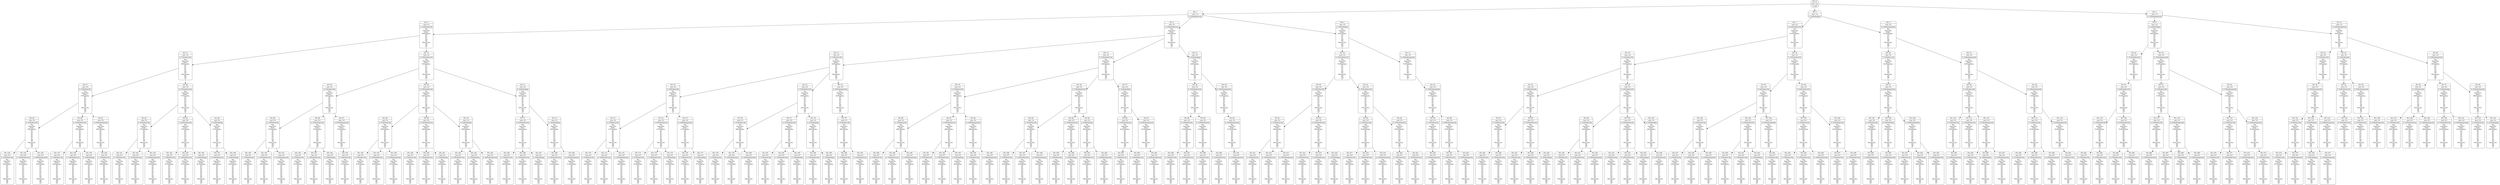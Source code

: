 digraph g {
node [shape = Mrecord];
nodo0[label="{EO: 0|cost: 0.0|A: null}"]
nodo1[label="{EO: 1|cost: 1.0|A: IrANododerecha
}"]
nodo4[label="{EO: 4|cost: 2.0|A: IrANodoarriba
|
Pos\nSmartToy:\nNodo:\nF9

Visitados:\n
D7\nD7\nE7\nE8\nE9\n
Obstaculos:\n
D6\nD8\nC7\n

}"]
nodo11[label="{EO: 11|cost: 3.0|A: IrANodoarriba
|
Pos\nSmartToy:\nNodo:\nF8

Visitados:\n
D7\nD7\nD7\nE7\nE8\nE9\n
Obstaculos:\n
D6\nD8\nC7\n

}"]
nodo27[label="{EO: 27|cost: 4.0|A: IrANodoarriba
|
Pos\nSmartToy:\nNodo:\nF7

Visitados:\n
D7\nD7\nD7\nD7\nE7\nE8\nE9\n
Obstaculos:\n
D6\nD8\nC7\n

}"]
nodo59[label="{EO: 59|cost: 5.0|A: IrANodoarriba
|
Pos\nSmartToy:\nNodo:\nF6

Visitados:\n
D7\nD7\nD7\nD7\nD7\nE7\nE8\nE9\n
Obstaculos:\n
D6\nD8\nC7\n

}"]
nodo134[label="{EO: 134|cost: 6.0|A: IrANodoarriba
|
Pos\nSmartToy:\nNodo:\nF5

Visitados:\n
D7\nD7\nD7\nD7\nD7\nD7\nE7\nE8\nE9\n
Obstaculos:\n
D6\nD8\nC7\n

}"]

nodo59 -> nodo134;
nodo135[label="{EO: 135|cost: 6.0|A: IrANododerecha
|
Pos\nSmartToy:\nNodo:\nF5

Visitados:\n
D7\nD7\nD7\nD7\nD7\nD7\nE7\nE8\nE9\n
Obstaculos:\n
D6\nD8\nC7\n

}"]

nodo59 -> nodo135;
nodo136[label="{EO: 136|cost: 6.0|A: IrANodoizquierda
|
Pos\nSmartToy:\nNodo:\nF5

Visitados:\n
D7\nD7\nD7\nD7\nD7\nD7\nE7\nE8\nE9\n
Obstaculos:\n
D6\nD8\nC7\n

}"]

nodo59 -> nodo136;

nodo27 -> nodo59;
nodo60[label="{EO: 60|cost: 5.0|A: IrANododerecha
|
Pos\nSmartToy:\nNodo:\nF6

Visitados:\n
D7\nD7\nD7\nD7\nD7\nE7\nE8\nE9\n
Obstaculos:\n
D6\nD8\nC7\n

}"]
nodo137[label="{EO: 137|cost: 6.0|A: IrANodoarriba
|
Pos\nSmartToy:\nNodo:\nG6

Visitados:\n
D7\nD7\nD7\nD7\nD7\nD7\nE7\nE8\nE9\n
Obstaculos:\n
D6\nD8\nC7\n

}"]

nodo60 -> nodo137;
nodo138[label="{EO: 138|cost: 6.0|A: IrANododerecha
|
Pos\nSmartToy:\nNodo:\nG6

Visitados:\n
D7\nD7\nD7\nD7\nD7\nD7\nE7\nE8\nE9\n
Obstaculos:\n
D6\nD8\nC7\n

}"]

nodo60 -> nodo138;
nodo139[label="{EO: 139|cost: 6.0|A: IrANodoabajo
|
Pos\nSmartToy:\nNodo:\nG6

Visitados:\n
D7\nD7\nD7\nD7\nD7\nD7\nE7\nE8\nE9\n
Obstaculos:\n
D6\nD8\nC7\n

}"]

nodo60 -> nodo139;

nodo27 -> nodo60;
nodo61[label="{EO: 61|cost: 5.0|A: IrANodoizquierda
|
Pos\nSmartToy:\nNodo:\nF6

Visitados:\n
D7\nD7\nD7\nD7\nD7\nE7\nE8\nE9\n
Obstaculos:\n
D6\nD8\nC7\n

}"]
nodo140[label="{EO: 140|cost: 6.0|A: IrANodoarriba
|
Pos\nSmartToy:\nNodo:\nE6

Visitados:\n
D7\nD7\nD7\nD7\nD7\nD7\nE7\nE8\nE9\n
Obstaculos:\n
D6\nD8\nC7\n

}"]

nodo61 -> nodo140;

nodo27 -> nodo61;

nodo11 -> nodo27;
nodo28[label="{EO: 28|cost: 4.0|A: IrANododerecha
|
Pos\nSmartToy:\nNodo:\nF7

Visitados:\n
D7\nD7\nD7\nD7\nE7\nE8\nE9\n
Obstaculos:\n
D6\nD8\nC7\n

}"]
nodo62[label="{EO: 62|cost: 5.0|A: IrANodoarriba
|
Pos\nSmartToy:\nNodo:\nG7

Visitados:\n
D7\nD7\nD7\nD7\nD7\nE7\nE8\nE9\n
Obstaculos:\n
D6\nD8\nC7\n

}"]
nodo141[label="{EO: 141|cost: 6.0|A: IrANodoarriba
|
Pos\nSmartToy:\nNodo:\nG6

Visitados:\n
D7\nD7\nD7\nD7\nD7\nD7\nE7\nE8\nE9\n
Obstaculos:\n
D6\nD8\nC7\n

}"]

nodo62 -> nodo141;
nodo142[label="{EO: 142|cost: 6.0|A: IrANododerecha
|
Pos\nSmartToy:\nNodo:\nG6

Visitados:\n
D7\nD7\nD7\nD7\nD7\nD7\nE7\nE8\nE9\n
Obstaculos:\n
D6\nD8\nC7\n

}"]

nodo62 -> nodo142;
nodo143[label="{EO: 143|cost: 6.0|A: IrANodoizquierda
|
Pos\nSmartToy:\nNodo:\nG6

Visitados:\n
D7\nD7\nD7\nD7\nD7\nD7\nE7\nE8\nE9\n
Obstaculos:\n
D6\nD8\nC7\n

}"]

nodo62 -> nodo143;

nodo28 -> nodo62;
nodo63[label="{EO: 63|cost: 5.0|A: IrANododerecha
|
Pos\nSmartToy:\nNodo:\nG7

Visitados:\n
D7\nD7\nD7\nD7\nD7\nE7\nE8\nE9\n
Obstaculos:\n
D6\nD8\nC7\n

}"]
nodo144[label="{EO: 144|cost: 6.0|A: IrANodoarriba
|
Pos\nSmartToy:\nNodo:\nH7

Visitados:\n
D7\nD7\nD7\nD7\nD7\nD7\nE7\nE8\nE9\n
Obstaculos:\n
D6\nD8\nC7\n

}"]

nodo63 -> nodo144;
nodo145[label="{EO: 145|cost: 6.0|A: IrANododerecha
|
Pos\nSmartToy:\nNodo:\nH7

Visitados:\n
D7\nD7\nD7\nD7\nD7\nD7\nE7\nE8\nE9\n
Obstaculos:\n
D6\nD8\nC7\n

}"]

nodo63 -> nodo145;
nodo146[label="{EO: 146|cost: 6.0|A: IrANodoabajo
|
Pos\nSmartToy:\nNodo:\nH7

Visitados:\n
D7\nD7\nD7\nD7\nD7\nD7\nE7\nE8\nE9\n
Obstaculos:\n
D6\nD8\nC7\n

}"]

nodo63 -> nodo146;

nodo28 -> nodo63;
nodo64[label="{EO: 64|cost: 5.0|A: IrANodoabajo
|
Pos\nSmartToy:\nNodo:\nG7

Visitados:\n
D7\nD7\nD7\nD7\nD7\nE7\nE8\nE9\n
Obstaculos:\n
D6\nD8\nC7\n

}"]
nodo147[label="{EO: 147|cost: 6.0|A: IrANododerecha
|
Pos\nSmartToy:\nNodo:\nG8

Visitados:\n
D7\nD7\nD7\nD7\nD7\nD7\nE7\nE8\nE9\n
Obstaculos:\n
D6\nD8\nC7\n

}"]

nodo64 -> nodo147;
nodo148[label="{EO: 148|cost: 6.0|A: IrANodoabajo
|
Pos\nSmartToy:\nNodo:\nG8

Visitados:\n
D7\nD7\nD7\nD7\nD7\nD7\nE7\nE8\nE9\n
Obstaculos:\n
D6\nD8\nC7\n

}"]

nodo64 -> nodo148;

nodo28 -> nodo64;

nodo11 -> nodo28;

nodo4 -> nodo11;
nodo12[label="{EO: 12|cost: 3.0|A: IrANododerecha
|
Pos\nSmartToy:\nNodo:\nF8

Visitados:\n
D7\nD7\nD7\nE7\nE8\nE9\n
Obstaculos:\n
D6\nD8\nC7\n

}"]
nodo29[label="{EO: 29|cost: 4.0|A: IrANodoarriba
|
Pos\nSmartToy:\nNodo:\nG8

Visitados:\n
D7\nD7\nD7\nD7\nE7\nE8\nE9\n
Obstaculos:\n
D6\nD8\nC7\n

}"]
nodo65[label="{EO: 65|cost: 5.0|A: IrANodoarriba
|
Pos\nSmartToy:\nNodo:\nG7

Visitados:\n
D7\nD7\nD7\nD7\nD7\nE7\nE8\nE9\n
Obstaculos:\n
D6\nD8\nC7\n

}"]
nodo149[label="{EO: 149|cost: 6.0|A: IrANodoarriba
|
Pos\nSmartToy:\nNodo:\nG6

Visitados:\n
D7\nD7\nD7\nD7\nD7\nD7\nE7\nE8\nE9\n
Obstaculos:\n
D6\nD8\nC7\n

}"]

nodo65 -> nodo149;
nodo150[label="{EO: 150|cost: 6.0|A: IrANododerecha
|
Pos\nSmartToy:\nNodo:\nG6

Visitados:\n
D7\nD7\nD7\nD7\nD7\nD7\nE7\nE8\nE9\n
Obstaculos:\n
D6\nD8\nC7\n

}"]

nodo65 -> nodo150;
nodo151[label="{EO: 151|cost: 6.0|A: IrANodoizquierda
|
Pos\nSmartToy:\nNodo:\nG6

Visitados:\n
D7\nD7\nD7\nD7\nD7\nD7\nE7\nE8\nE9\n
Obstaculos:\n
D6\nD8\nC7\n

}"]

nodo65 -> nodo151;

nodo29 -> nodo65;
nodo66[label="{EO: 66|cost: 5.0|A: IrANododerecha
|
Pos\nSmartToy:\nNodo:\nG7

Visitados:\n
D7\nD7\nD7\nD7\nD7\nE7\nE8\nE9\n
Obstaculos:\n
D6\nD8\nC7\n

}"]
nodo152[label="{EO: 152|cost: 6.0|A: IrANodoarriba
|
Pos\nSmartToy:\nNodo:\nH7

Visitados:\n
D7\nD7\nD7\nD7\nD7\nD7\nE7\nE8\nE9\n
Obstaculos:\n
D6\nD8\nC7\n

}"]

nodo66 -> nodo152;
nodo153[label="{EO: 153|cost: 6.0|A: IrANododerecha
|
Pos\nSmartToy:\nNodo:\nH7

Visitados:\n
D7\nD7\nD7\nD7\nD7\nD7\nE7\nE8\nE9\n
Obstaculos:\n
D6\nD8\nC7\n

}"]

nodo66 -> nodo153;
nodo154[label="{EO: 154|cost: 6.0|A: IrANodoabajo
|
Pos\nSmartToy:\nNodo:\nH7

Visitados:\n
D7\nD7\nD7\nD7\nD7\nD7\nE7\nE8\nE9\n
Obstaculos:\n
D6\nD8\nC7\n

}"]

nodo66 -> nodo154;

nodo29 -> nodo66;
nodo67[label="{EO: 67|cost: 5.0|A: IrANodoizquierda
|
Pos\nSmartToy:\nNodo:\nG7

Visitados:\n
D7\nD7\nD7\nD7\nD7\nE7\nE8\nE9\n
Obstaculos:\n
D6\nD8\nC7\n

}"]
nodo155[label="{EO: 155|cost: 6.0|A: IrANodoarriba
|
Pos\nSmartToy:\nNodo:\nF7

Visitados:\n
D7\nD7\nD7\nD7\nD7\nD7\nE7\nE8\nE9\n
Obstaculos:\n
D6\nD8\nC7\n

}"]

nodo67 -> nodo155;

nodo29 -> nodo67;

nodo12 -> nodo29;
nodo30[label="{EO: 30|cost: 4.0|A: IrANododerecha
|
Pos\nSmartToy:\nNodo:\nG8

Visitados:\n
D7\nD7\nD7\nD7\nE7\nE8\nE9\n
Obstaculos:\n
D6\nD8\nC7\n

}"]
nodo68[label="{EO: 68|cost: 5.0|A: IrANodoarriba
|
Pos\nSmartToy:\nNodo:\nH8

Visitados:\n
D7\nD7\nD7\nD7\nD7\nE7\nE8\nE9\n
Obstaculos:\n
D6\nD8\nC7\n

}"]
nodo156[label="{EO: 156|cost: 6.0|A: IrANodoarriba
|
Pos\nSmartToy:\nNodo:\nH7

Visitados:\n
D7\nD7\nD7\nD7\nD7\nD7\nE7\nE8\nE9\n
Obstaculos:\n
D6\nD8\nC7\n

}"]

nodo68 -> nodo156;
nodo157[label="{EO: 157|cost: 6.0|A: IrANododerecha
|
Pos\nSmartToy:\nNodo:\nH7

Visitados:\n
D7\nD7\nD7\nD7\nD7\nD7\nE7\nE8\nE9\n
Obstaculos:\n
D6\nD8\nC7\n

}"]

nodo68 -> nodo157;
nodo158[label="{EO: 158|cost: 6.0|A: IrANodoizquierda
|
Pos\nSmartToy:\nNodo:\nH7

Visitados:\n
D7\nD7\nD7\nD7\nD7\nD7\nE7\nE8\nE9\n
Obstaculos:\n
D6\nD8\nC7\n

}"]

nodo68 -> nodo158;

nodo30 -> nodo68;
nodo69[label="{EO: 69|cost: 5.0|A: IrANododerecha
|
Pos\nSmartToy:\nNodo:\nH8

Visitados:\n
D7\nD7\nD7\nD7\nD7\nE7\nE8\nE9\n
Obstaculos:\n
D6\nD8\nC7\n

}"]
nodo159[label="{EO: 159|cost: 6.0|A: IrANodoarriba
|
Pos\nSmartToy:\nNodo:\nI8

Visitados:\n
D7\nD7\nD7\nD7\nD7\nD7\nE7\nE8\nE9\n
Obstaculos:\n
D6\nD8\nC7\n

}"]

nodo69 -> nodo159;
nodo160[label="{EO: 160|cost: 6.0|A: IrANododerecha
|
Pos\nSmartToy:\nNodo:\nI8

Visitados:\n
D7\nD7\nD7\nD7\nD7\nD7\nE7\nE8\nE9\n
Obstaculos:\n
D6\nD8\nC7\n

}"]

nodo69 -> nodo160;
nodo161[label="{EO: 161|cost: 6.0|A: IrANodoabajo
|
Pos\nSmartToy:\nNodo:\nI8

Visitados:\n
D7\nD7\nD7\nD7\nD7\nD7\nE7\nE8\nE9\n
Obstaculos:\n
D6\nD8\nC7\n

}"]

nodo69 -> nodo161;

nodo30 -> nodo69;
nodo70[label="{EO: 70|cost: 5.0|A: IrANodoabajo
|
Pos\nSmartToy:\nNodo:\nH8

Visitados:\n
D7\nD7\nD7\nD7\nD7\nE7\nE8\nE9\n
Obstaculos:\n
D6\nD8\nC7\n

}"]
nodo162[label="{EO: 162|cost: 6.0|A: IrANododerecha
|
Pos\nSmartToy:\nNodo:\nH9

Visitados:\n
D7\nD7\nD7\nD7\nD7\nD7\nE7\nE8\nE9\n
Obstaculos:\n
D6\nD8\nC7\n

}"]

nodo70 -> nodo162;
nodo163[label="{EO: 163|cost: 6.0|A: IrANodoabajo
|
Pos\nSmartToy:\nNodo:\nH9

Visitados:\n
D7\nD7\nD7\nD7\nD7\nD7\nE7\nE8\nE9\n
Obstaculos:\n
D6\nD8\nC7\n

}"]

nodo70 -> nodo163;
nodo164[label="{EO: 164|cost: 6.0|A: IrANodoizquierda
|
Pos\nSmartToy:\nNodo:\nH9

Visitados:\n
D7\nD7\nD7\nD7\nD7\nD7\nE7\nE8\nE9\n
Obstaculos:\n
D6\nD8\nC7\n

}"]

nodo70 -> nodo164;

nodo30 -> nodo70;

nodo12 -> nodo30;
nodo31[label="{EO: 31|cost: 4.0|A: IrANodoabajo
|
Pos\nSmartToy:\nNodo:\nG8

Visitados:\n
D7\nD7\nD7\nD7\nE7\nE8\nE9\n
Obstaculos:\n
D6\nD8\nC7\n

}"]
nodo71[label="{EO: 71|cost: 5.0|A: IrANododerecha
|
Pos\nSmartToy:\nNodo:\nG9

Visitados:\n
D7\nD7\nD7\nD7\nD7\nE7\nE8\nE9\n
Obstaculos:\n
D6\nD8\nC7\n

}"]
nodo165[label="{EO: 165|cost: 6.0|A: IrANodoarriba
|
Pos\nSmartToy:\nNodo:\nH9

Visitados:\n
D7\nD7\nD7\nD7\nD7\nD7\nE7\nE8\nE9\n
Obstaculos:\n
D6\nD8\nC7\n

}"]

nodo71 -> nodo165;
nodo166[label="{EO: 166|cost: 6.0|A: IrANododerecha
|
Pos\nSmartToy:\nNodo:\nH9

Visitados:\n
D7\nD7\nD7\nD7\nD7\nD7\nE7\nE8\nE9\n
Obstaculos:\n
D6\nD8\nC7\n

}"]

nodo71 -> nodo166;
nodo167[label="{EO: 167|cost: 6.0|A: IrANodoabajo
|
Pos\nSmartToy:\nNodo:\nH9

Visitados:\n
D7\nD7\nD7\nD7\nD7\nD7\nE7\nE8\nE9\n
Obstaculos:\n
D6\nD8\nC7\n

}"]

nodo71 -> nodo167;

nodo31 -> nodo71;
nodo72[label="{EO: 72|cost: 5.0|A: IrANodoabajo
|
Pos\nSmartToy:\nNodo:\nG9

Visitados:\n
D7\nD7\nD7\nD7\nD7\nE7\nE8\nE9\n
Obstaculos:\n
D6\nD8\nC7\n

}"]
nodo168[label="{EO: 168|cost: 6.0|A: IrANododerecha
|
Pos\nSmartToy:\nNodo:\nG10

Visitados:\n
D7\nD7\nD7\nD7\nD7\nD7\nE7\nE8\nE9\n
Obstaculos:\n
D6\nD8\nC7\n

}"]

nodo72 -> nodo168;
nodo169[label="{EO: 169|cost: 6.0|A: IrANodoizquierda
|
Pos\nSmartToy:\nNodo:\nG10

Visitados:\n
D7\nD7\nD7\nD7\nD7\nD7\nE7\nE8\nE9\n
Obstaculos:\n
D6\nD8\nC7\n

}"]

nodo72 -> nodo169;

nodo31 -> nodo72;

nodo12 -> nodo31;

nodo4 -> nodo12;

nodo1 -> nodo4;
nodo5[label="{EO: 5|cost: 2.0|A: IrANododerecha
|
Pos\nSmartToy:\nNodo:\nF9

Visitados:\n
D7\nD7\nE7\nE8\nE9\n
Obstaculos:\n
D6\nD8\nC7\n

}"]
nodo13[label="{EO: 13|cost: 3.0|A: IrANodoarriba
|
Pos\nSmartToy:\nNodo:\nG9

Visitados:\n
D7\nD7\nD7\nE7\nE8\nE9\n
Obstaculos:\n
D6\nD8\nC7\n

}"]
nodo32[label="{EO: 32|cost: 4.0|A: IrANodoarriba
|
Pos\nSmartToy:\nNodo:\nG8

Visitados:\n
D7\nD7\nD7\nD7\nE7\nE8\nE9\n
Obstaculos:\n
D6\nD8\nC7\n

}"]
nodo73[label="{EO: 73|cost: 5.0|A: IrANodoarriba
|
Pos\nSmartToy:\nNodo:\nG7

Visitados:\n
D7\nD7\nD7\nD7\nD7\nE7\nE8\nE9\n
Obstaculos:\n
D6\nD8\nC7\n

}"]
nodo170[label="{EO: 170|cost: 6.0|A: IrANodoarriba
|
Pos\nSmartToy:\nNodo:\nG6

Visitados:\n
D7\nD7\nD7\nD7\nD7\nD7\nE7\nE8\nE9\n
Obstaculos:\n
D6\nD8\nC7\n

}"]

nodo73 -> nodo170;
nodo171[label="{EO: 171|cost: 6.0|A: IrANododerecha
|
Pos\nSmartToy:\nNodo:\nG6

Visitados:\n
D7\nD7\nD7\nD7\nD7\nD7\nE7\nE8\nE9\n
Obstaculos:\n
D6\nD8\nC7\n

}"]

nodo73 -> nodo171;
nodo172[label="{EO: 172|cost: 6.0|A: IrANodoizquierda
|
Pos\nSmartToy:\nNodo:\nG6

Visitados:\n
D7\nD7\nD7\nD7\nD7\nD7\nE7\nE8\nE9\n
Obstaculos:\n
D6\nD8\nC7\n

}"]

nodo73 -> nodo172;

nodo32 -> nodo73;
nodo74[label="{EO: 74|cost: 5.0|A: IrANododerecha
|
Pos\nSmartToy:\nNodo:\nG7

Visitados:\n
D7\nD7\nD7\nD7\nD7\nE7\nE8\nE9\n
Obstaculos:\n
D6\nD8\nC7\n

}"]
nodo173[label="{EO: 173|cost: 6.0|A: IrANodoarriba
|
Pos\nSmartToy:\nNodo:\nH7

Visitados:\n
D7\nD7\nD7\nD7\nD7\nD7\nE7\nE8\nE9\n
Obstaculos:\n
D6\nD8\nC7\n

}"]

nodo74 -> nodo173;
nodo174[label="{EO: 174|cost: 6.0|A: IrANododerecha
|
Pos\nSmartToy:\nNodo:\nH7

Visitados:\n
D7\nD7\nD7\nD7\nD7\nD7\nE7\nE8\nE9\n
Obstaculos:\n
D6\nD8\nC7\n

}"]

nodo74 -> nodo174;
nodo175[label="{EO: 175|cost: 6.0|A: IrANodoabajo
|
Pos\nSmartToy:\nNodo:\nH7

Visitados:\n
D7\nD7\nD7\nD7\nD7\nD7\nE7\nE8\nE9\n
Obstaculos:\n
D6\nD8\nC7\n

}"]

nodo74 -> nodo175;

nodo32 -> nodo74;
nodo75[label="{EO: 75|cost: 5.0|A: IrANodoizquierda
|
Pos\nSmartToy:\nNodo:\nG7

Visitados:\n
D7\nD7\nD7\nD7\nD7\nE7\nE8\nE9\n
Obstaculos:\n
D6\nD8\nC7\n

}"]
nodo176[label="{EO: 176|cost: 6.0|A: IrANodoarriba
|
Pos\nSmartToy:\nNodo:\nF7

Visitados:\n
D7\nD7\nD7\nD7\nD7\nD7\nE7\nE8\nE9\n
Obstaculos:\n
D6\nD8\nC7\n

}"]

nodo75 -> nodo176;
nodo177[label="{EO: 177|cost: 6.0|A: IrANodoabajo
|
Pos\nSmartToy:\nNodo:\nF7

Visitados:\n
D7\nD7\nD7\nD7\nD7\nD7\nE7\nE8\nE9\n
Obstaculos:\n
D6\nD8\nC7\n

}"]

nodo75 -> nodo177;

nodo32 -> nodo75;

nodo13 -> nodo32;
nodo33[label="{EO: 33|cost: 4.0|A: IrANododerecha
|
Pos\nSmartToy:\nNodo:\nG8

Visitados:\n
D7\nD7\nD7\nD7\nE7\nE8\nE9\n
Obstaculos:\n
D6\nD8\nC7\n

}"]
nodo76[label="{EO: 76|cost: 5.0|A: IrANodoarriba
|
Pos\nSmartToy:\nNodo:\nH8

Visitados:\n
D7\nD7\nD7\nD7\nD7\nE7\nE8\nE9\n
Obstaculos:\n
D6\nD8\nC7\n

}"]
nodo178[label="{EO: 178|cost: 6.0|A: IrANodoarriba
|
Pos\nSmartToy:\nNodo:\nH7

Visitados:\n
D7\nD7\nD7\nD7\nD7\nD7\nE7\nE8\nE9\n
Obstaculos:\n
D6\nD8\nC7\n

}"]

nodo76 -> nodo178;
nodo179[label="{EO: 179|cost: 6.0|A: IrANododerecha
|
Pos\nSmartToy:\nNodo:\nH7

Visitados:\n
D7\nD7\nD7\nD7\nD7\nD7\nE7\nE8\nE9\n
Obstaculos:\n
D6\nD8\nC7\n

}"]

nodo76 -> nodo179;
nodo180[label="{EO: 180|cost: 6.0|A: IrANodoizquierda
|
Pos\nSmartToy:\nNodo:\nH7

Visitados:\n
D7\nD7\nD7\nD7\nD7\nD7\nE7\nE8\nE9\n
Obstaculos:\n
D6\nD8\nC7\n

}"]

nodo76 -> nodo180;

nodo33 -> nodo76;
nodo77[label="{EO: 77|cost: 5.0|A: IrANododerecha
|
Pos\nSmartToy:\nNodo:\nH8

Visitados:\n
D7\nD7\nD7\nD7\nD7\nE7\nE8\nE9\n
Obstaculos:\n
D6\nD8\nC7\n

}"]
nodo181[label="{EO: 181|cost: 6.0|A: IrANodoarriba
|
Pos\nSmartToy:\nNodo:\nI8

Visitados:\n
D7\nD7\nD7\nD7\nD7\nD7\nE7\nE8\nE9\n
Obstaculos:\n
D6\nD8\nC7\n

}"]

nodo77 -> nodo181;
nodo182[label="{EO: 182|cost: 6.0|A: IrANododerecha
|
Pos\nSmartToy:\nNodo:\nI8

Visitados:\n
D7\nD7\nD7\nD7\nD7\nD7\nE7\nE8\nE9\n
Obstaculos:\n
D6\nD8\nC7\n

}"]

nodo77 -> nodo182;
nodo183[label="{EO: 183|cost: 6.0|A: IrANodoabajo
|
Pos\nSmartToy:\nNodo:\nI8

Visitados:\n
D7\nD7\nD7\nD7\nD7\nD7\nE7\nE8\nE9\n
Obstaculos:\n
D6\nD8\nC7\n

}"]

nodo77 -> nodo183;

nodo33 -> nodo77;
nodo78[label="{EO: 78|cost: 5.0|A: IrANodoabajo
|
Pos\nSmartToy:\nNodo:\nH8

Visitados:\n
D7\nD7\nD7\nD7\nD7\nE7\nE8\nE9\n
Obstaculos:\n
D6\nD8\nC7\n

}"]
nodo184[label="{EO: 184|cost: 6.0|A: IrANododerecha
|
Pos\nSmartToy:\nNodo:\nH9

Visitados:\n
D7\nD7\nD7\nD7\nD7\nD7\nE7\nE8\nE9\n
Obstaculos:\n
D6\nD8\nC7\n

}"]

nodo78 -> nodo184;
nodo185[label="{EO: 185|cost: 6.0|A: IrANodoabajo
|
Pos\nSmartToy:\nNodo:\nH9

Visitados:\n
D7\nD7\nD7\nD7\nD7\nD7\nE7\nE8\nE9\n
Obstaculos:\n
D6\nD8\nC7\n

}"]

nodo78 -> nodo185;

nodo33 -> nodo78;

nodo13 -> nodo33;
nodo34[label="{EO: 34|cost: 4.0|A: IrANodoizquierda
|
Pos\nSmartToy:\nNodo:\nG8

Visitados:\n
D7\nD7\nD7\nD7\nE7\nE8\nE9\n
Obstaculos:\n
D6\nD8\nC7\n

}"]
nodo79[label="{EO: 79|cost: 5.0|A: IrANodoarriba
|
Pos\nSmartToy:\nNodo:\nF8

Visitados:\n
D7\nD7\nD7\nD7\nD7\nE7\nE8\nE9\n
Obstaculos:\n
D6\nD8\nC7\n

}"]
nodo186[label="{EO: 186|cost: 6.0|A: IrANodoarriba
|
Pos\nSmartToy:\nNodo:\nF7

Visitados:\n
D7\nD7\nD7\nD7\nD7\nD7\nE7\nE8\nE9\n
Obstaculos:\n
D6\nD8\nC7\n

}"]

nodo79 -> nodo186;
nodo187[label="{EO: 187|cost: 6.0|A: IrANododerecha
|
Pos\nSmartToy:\nNodo:\nF7

Visitados:\n
D7\nD7\nD7\nD7\nD7\nD7\nE7\nE8\nE9\n
Obstaculos:\n
D6\nD8\nC7\n

}"]

nodo79 -> nodo187;

nodo34 -> nodo79;

nodo13 -> nodo34;

nodo5 -> nodo13;
nodo14[label="{EO: 14|cost: 3.0|A: IrANododerecha
|
Pos\nSmartToy:\nNodo:\nG9

Visitados:\n
D7\nD7\nD7\nE7\nE8\nE9\n
Obstaculos:\n
D6\nD8\nC7\n

}"]
nodo35[label="{EO: 35|cost: 4.0|A: IrANodoarriba
|
Pos\nSmartToy:\nNodo:\nH9

Visitados:\n
D7\nD7\nD7\nD7\nE7\nE8\nE9\n
Obstaculos:\n
D6\nD8\nC7\n

}"]
nodo80[label="{EO: 80|cost: 5.0|A: IrANodoarriba
|
Pos\nSmartToy:\nNodo:\nH8

Visitados:\n
D7\nD7\nD7\nD7\nD7\nE7\nE8\nE9\n
Obstaculos:\n
D6\nD8\nC7\n

}"]
nodo188[label="{EO: 188|cost: 6.0|A: IrANodoarriba
|
Pos\nSmartToy:\nNodo:\nH7

Visitados:\n
D7\nD7\nD7\nD7\nD7\nD7\nE7\nE8\nE9\n
Obstaculos:\n
D6\nD8\nC7\n

}"]

nodo80 -> nodo188;
nodo189[label="{EO: 189|cost: 6.0|A: IrANododerecha
|
Pos\nSmartToy:\nNodo:\nH7

Visitados:\n
D7\nD7\nD7\nD7\nD7\nD7\nE7\nE8\nE9\n
Obstaculos:\n
D6\nD8\nC7\n

}"]

nodo80 -> nodo189;
nodo190[label="{EO: 190|cost: 6.0|A: IrANodoizquierda
|
Pos\nSmartToy:\nNodo:\nH7

Visitados:\n
D7\nD7\nD7\nD7\nD7\nD7\nE7\nE8\nE9\n
Obstaculos:\n
D6\nD8\nC7\n

}"]

nodo80 -> nodo190;

nodo35 -> nodo80;
nodo81[label="{EO: 81|cost: 5.0|A: IrANododerecha
|
Pos\nSmartToy:\nNodo:\nH8

Visitados:\n
D7\nD7\nD7\nD7\nD7\nE7\nE8\nE9\n
Obstaculos:\n
D6\nD8\nC7\n

}"]
nodo191[label="{EO: 191|cost: 6.0|A: IrANodoarriba
|
Pos\nSmartToy:\nNodo:\nI8

Visitados:\n
D7\nD7\nD7\nD7\nD7\nD7\nE7\nE8\nE9\n
Obstaculos:\n
D6\nD8\nC7\n

}"]

nodo81 -> nodo191;
nodo192[label="{EO: 192|cost: 6.0|A: IrANododerecha
|
Pos\nSmartToy:\nNodo:\nI8

Visitados:\n
D7\nD7\nD7\nD7\nD7\nD7\nE7\nE8\nE9\n
Obstaculos:\n
D6\nD8\nC7\n

}"]

nodo81 -> nodo192;
nodo193[label="{EO: 193|cost: 6.0|A: IrANodoabajo
|
Pos\nSmartToy:\nNodo:\nI8

Visitados:\n
D7\nD7\nD7\nD7\nD7\nD7\nE7\nE8\nE9\n
Obstaculos:\n
D6\nD8\nC7\n

}"]

nodo81 -> nodo193;

nodo35 -> nodo81;
nodo82[label="{EO: 82|cost: 5.0|A: IrANodoizquierda
|
Pos\nSmartToy:\nNodo:\nH8

Visitados:\n
D7\nD7\nD7\nD7\nD7\nE7\nE8\nE9\n
Obstaculos:\n
D6\nD8\nC7\n

}"]
nodo194[label="{EO: 194|cost: 6.0|A: IrANodoarriba
|
Pos\nSmartToy:\nNodo:\nG8

Visitados:\n
D7\nD7\nD7\nD7\nD7\nD7\nE7\nE8\nE9\n
Obstaculos:\n
D6\nD8\nC7\n

}"]

nodo82 -> nodo194;
nodo195[label="{EO: 195|cost: 6.0|A: IrANodoizquierda
|
Pos\nSmartToy:\nNodo:\nG8

Visitados:\n
D7\nD7\nD7\nD7\nD7\nD7\nE7\nE8\nE9\n
Obstaculos:\n
D6\nD8\nC7\n

}"]

nodo82 -> nodo195;

nodo35 -> nodo82;

nodo14 -> nodo35;
nodo36[label="{EO: 36|cost: 4.0|A: IrANododerecha
|
Pos\nSmartToy:\nNodo:\nH9

Visitados:\n
D7\nD7\nD7\nD7\nE7\nE8\nE9\n
Obstaculos:\n
D6\nD8\nC7\n

}"]
nodo83[label="{EO: 83|cost: 5.0|A: IrANodoarriba
|
Pos\nSmartToy:\nNodo:\nI9

Visitados:\n
D7\nD7\nD7\nD7\nD7\nE7\nE8\nE9\n
Obstaculos:\n
D6\nD8\nC7\n

}"]
nodo196[label="{EO: 196|cost: 6.0|A: IrANodoarriba
|
Pos\nSmartToy:\nNodo:\nI8

Visitados:\n
D7\nD7\nD7\nD7\nD7\nD7\nE7\nE8\nE9\n
Obstaculos:\n
D6\nD8\nC7\n

}"]

nodo83 -> nodo196;
nodo197[label="{EO: 197|cost: 6.0|A: IrANododerecha
|
Pos\nSmartToy:\nNodo:\nI8

Visitados:\n
D7\nD7\nD7\nD7\nD7\nD7\nE7\nE8\nE9\n
Obstaculos:\n
D6\nD8\nC7\n

}"]

nodo83 -> nodo197;
nodo198[label="{EO: 198|cost: 6.0|A: IrANodoizquierda
|
Pos\nSmartToy:\nNodo:\nI8

Visitados:\n
D7\nD7\nD7\nD7\nD7\nD7\nE7\nE8\nE9\n
Obstaculos:\n
D6\nD8\nC7\n

}"]

nodo83 -> nodo198;

nodo36 -> nodo83;
nodo84[label="{EO: 84|cost: 5.0|A: IrANododerecha
|
Pos\nSmartToy:\nNodo:\nI9

Visitados:\n
D7\nD7\nD7\nD7\nD7\nE7\nE8\nE9\n
Obstaculos:\n
D6\nD8\nC7\n

}"]
nodo199[label="{EO: 199|cost: 6.0|A: IrANodoarriba
|
Pos\nSmartToy:\nNodo:\nJ9

Visitados:\n
D7\nD7\nD7\nD7\nD7\nD7\nE7\nE8\nE9\n
Obstaculos:\n
D6\nD8\nC7\n

}"]

nodo84 -> nodo199;
nodo200[label="{EO: 200|cost: 6.0|A: IrANodoabajo
|
Pos\nSmartToy:\nNodo:\nJ9

Visitados:\n
D7\nD7\nD7\nD7\nD7\nD7\nE7\nE8\nE9\n
Obstaculos:\n
D6\nD8\nC7\n

}"]

nodo84 -> nodo200;

nodo36 -> nodo84;
nodo85[label="{EO: 85|cost: 5.0|A: IrANodoabajo
|
Pos\nSmartToy:\nNodo:\nI9

Visitados:\n
D7\nD7\nD7\nD7\nD7\nE7\nE8\nE9\n
Obstaculos:\n
D6\nD8\nC7\n

}"]
nodo201[label="{EO: 201|cost: 6.0|A: IrANododerecha
|
Pos\nSmartToy:\nNodo:\nI10

Visitados:\n
D7\nD7\nD7\nD7\nD7\nD7\nE7\nE8\nE9\n
Obstaculos:\n
D6\nD8\nC7\n

}"]

nodo85 -> nodo201;
nodo202[label="{EO: 202|cost: 6.0|A: IrANodoizquierda
|
Pos\nSmartToy:\nNodo:\nI10

Visitados:\n
D7\nD7\nD7\nD7\nD7\nD7\nE7\nE8\nE9\n
Obstaculos:\n
D6\nD8\nC7\n

}"]

nodo85 -> nodo202;

nodo36 -> nodo85;

nodo14 -> nodo36;
nodo37[label="{EO: 37|cost: 4.0|A: IrANodoabajo
|
Pos\nSmartToy:\nNodo:\nH9

Visitados:\n
D7\nD7\nD7\nD7\nE7\nE8\nE9\n
Obstaculos:\n
D6\nD8\nC7\n

}"]
nodo86[label="{EO: 86|cost: 5.0|A: IrANododerecha
|
Pos\nSmartToy:\nNodo:\nH10

Visitados:\n
D7\nD7\nD7\nD7\nD7\nE7\nE8\nE9\n
Obstaculos:\n
D6\nD8\nC7\n

}"]
nodo203[label="{EO: 203|cost: 6.0|A: IrANodoarriba
|
Pos\nSmartToy:\nNodo:\nI10

Visitados:\n
D7\nD7\nD7\nD7\nD7\nD7\nE7\nE8\nE9\n
Obstaculos:\n
D6\nD8\nC7\n

}"]

nodo86 -> nodo203;
nodo204[label="{EO: 204|cost: 6.0|A: IrANododerecha
|
Pos\nSmartToy:\nNodo:\nI10

Visitados:\n
D7\nD7\nD7\nD7\nD7\nD7\nE7\nE8\nE9\n
Obstaculos:\n
D6\nD8\nC7\n

}"]

nodo86 -> nodo204;

nodo37 -> nodo86;
nodo87[label="{EO: 87|cost: 5.0|A: IrANodoizquierda
|
Pos\nSmartToy:\nNodo:\nH10

Visitados:\n
D7\nD7\nD7\nD7\nD7\nE7\nE8\nE9\n
Obstaculos:\n
D6\nD8\nC7\n

}"]
nodo205[label="{EO: 205|cost: 6.0|A: IrANodoizquierda
|
Pos\nSmartToy:\nNodo:\nG10

Visitados:\n
D7\nD7\nD7\nD7\nD7\nD7\nE7\nE8\nE9\n
Obstaculos:\n
D6\nD8\nC7\n

}"]

nodo87 -> nodo205;

nodo37 -> nodo87;

nodo14 -> nodo37;

nodo5 -> nodo14;
nodo15[label="{EO: 15|cost: 3.0|A: IrANodoabajo
|
Pos\nSmartToy:\nNodo:\nG9

Visitados:\n
D7\nD7\nD7\nE7\nE8\nE9\n
Obstaculos:\n
D6\nD8\nC7\n

}"]
nodo38[label="{EO: 38|cost: 4.0|A: IrANododerecha
|
Pos\nSmartToy:\nNodo:\nG10

Visitados:\n
D7\nD7\nD7\nD7\nE7\nE8\nE9\n
Obstaculos:\n
D6\nD8\nC7\n

}"]
nodo88[label="{EO: 88|cost: 5.0|A: IrANodoarriba
|
Pos\nSmartToy:\nNodo:\nH10

Visitados:\n
D7\nD7\nD7\nD7\nD7\nE7\nE8\nE9\n
Obstaculos:\n
D6\nD8\nC7\n

}"]
nodo206[label="{EO: 206|cost: 6.0|A: IrANodoarriba
|
Pos\nSmartToy:\nNodo:\nH9

Visitados:\n
D7\nD7\nD7\nD7\nD7\nD7\nE7\nE8\nE9\n
Obstaculos:\n
D6\nD8\nC7\n

}"]

nodo88 -> nodo206;
nodo207[label="{EO: 207|cost: 6.0|A: IrANododerecha
|
Pos\nSmartToy:\nNodo:\nH9

Visitados:\n
D7\nD7\nD7\nD7\nD7\nD7\nE7\nE8\nE9\n
Obstaculos:\n
D6\nD8\nC7\n

}"]

nodo88 -> nodo207;

nodo38 -> nodo88;
nodo89[label="{EO: 89|cost: 5.0|A: IrANododerecha
|
Pos\nSmartToy:\nNodo:\nH10

Visitados:\n
D7\nD7\nD7\nD7\nD7\nE7\nE8\nE9\n
Obstaculos:\n
D6\nD8\nC7\n

}"]
nodo208[label="{EO: 208|cost: 6.0|A: IrANodoarriba
|
Pos\nSmartToy:\nNodo:\nI10

Visitados:\n
D7\nD7\nD7\nD7\nD7\nD7\nE7\nE8\nE9\n
Obstaculos:\n
D6\nD8\nC7\n

}"]

nodo89 -> nodo208;
nodo209[label="{EO: 209|cost: 6.0|A: IrANododerecha
|
Pos\nSmartToy:\nNodo:\nI10

Visitados:\n
D7\nD7\nD7\nD7\nD7\nD7\nE7\nE8\nE9\n
Obstaculos:\n
D6\nD8\nC7\n

}"]

nodo89 -> nodo209;

nodo38 -> nodo89;

nodo15 -> nodo38;
nodo39[label="{EO: 39|cost: 4.0|A: IrANodoizquierda
|
Pos\nSmartToy:\nNodo:\nG10

Visitados:\n
D7\nD7\nD7\nD7\nE7\nE8\nE9\n
Obstaculos:\n
D6\nD8\nC7\n

}"]
nodo90[label="{EO: 90|cost: 5.0|A: IrANodoizquierda
|
Pos\nSmartToy:\nNodo:\nF10

Visitados:\n
D7\nD7\nD7\nD7\nD7\nE7\nE8\nE9\n
Obstaculos:\n
D6\nD8\nC7\n

}"]
nodo210[label="{EO: 210|cost: 6.0|A: IrANodoizquierda
|
Pos\nSmartToy:\nNodo:\nE10

Visitados:\n
D7\nD7\nD7\nD7\nD7\nD7\nE7\nE8\nE9\n
Obstaculos:\n
D6\nD8\nC7\n

}"]

nodo90 -> nodo210;

nodo39 -> nodo90;

nodo15 -> nodo39;

nodo5 -> nodo15;

nodo1 -> nodo5;
nodo6[label="{EO: 6|cost: 2.0|A: IrANodoabajo
|
Pos\nSmartToy:\nNodo:\nF9

Visitados:\n
D7\nD7\nE7\nE8\nE9\n
Obstaculos:\n
D6\nD8\nC7\n

}"]
nodo16[label="{EO: 16|cost: 3.0|A: IrANododerecha
|
Pos\nSmartToy:\nNodo:\nF10

Visitados:\n
D7\nD7\nD7\nE7\nE8\nE9\n
Obstaculos:\n
D6\nD8\nC7\n

}"]
nodo40[label="{EO: 40|cost: 4.0|A: IrANodoarriba
|
Pos\nSmartToy:\nNodo:\nG10

Visitados:\n
D7\nD7\nD7\nD7\nE7\nE8\nE9\n
Obstaculos:\n
D6\nD8\nC7\n

}"]
nodo91[label="{EO: 91|cost: 5.0|A: IrANodoarriba
|
Pos\nSmartToy:\nNodo:\nG9

Visitados:\n
D7\nD7\nD7\nD7\nD7\nE7\nE8\nE9\n
Obstaculos:\n
D6\nD8\nC7\n

}"]
nodo211[label="{EO: 211|cost: 6.0|A: IrANodoarriba
|
Pos\nSmartToy:\nNodo:\nG8

Visitados:\n
D7\nD7\nD7\nD7\nD7\nD7\nE7\nE8\nE9\n
Obstaculos:\n
D6\nD8\nC7\n

}"]

nodo91 -> nodo211;
nodo212[label="{EO: 212|cost: 6.0|A: IrANododerecha
|
Pos\nSmartToy:\nNodo:\nG8

Visitados:\n
D7\nD7\nD7\nD7\nD7\nD7\nE7\nE8\nE9\n
Obstaculos:\n
D6\nD8\nC7\n

}"]

nodo91 -> nodo212;
nodo213[label="{EO: 213|cost: 6.0|A: IrANodoizquierda
|
Pos\nSmartToy:\nNodo:\nG8

Visitados:\n
D7\nD7\nD7\nD7\nD7\nD7\nE7\nE8\nE9\n
Obstaculos:\n
D6\nD8\nC7\n

}"]

nodo91 -> nodo213;

nodo40 -> nodo91;
nodo92[label="{EO: 92|cost: 5.0|A: IrANododerecha
|
Pos\nSmartToy:\nNodo:\nG9

Visitados:\n
D7\nD7\nD7\nD7\nD7\nE7\nE8\nE9\n
Obstaculos:\n
D6\nD8\nC7\n

}"]
nodo214[label="{EO: 214|cost: 6.0|A: IrANodoarriba
|
Pos\nSmartToy:\nNodo:\nH9

Visitados:\n
D7\nD7\nD7\nD7\nD7\nD7\nE7\nE8\nE9\n
Obstaculos:\n
D6\nD8\nC7\n

}"]

nodo92 -> nodo214;
nodo215[label="{EO: 215|cost: 6.0|A: IrANododerecha
|
Pos\nSmartToy:\nNodo:\nH9

Visitados:\n
D7\nD7\nD7\nD7\nD7\nD7\nE7\nE8\nE9\n
Obstaculos:\n
D6\nD8\nC7\n

}"]

nodo92 -> nodo215;
nodo216[label="{EO: 216|cost: 6.0|A: IrANodoabajo
|
Pos\nSmartToy:\nNodo:\nH9

Visitados:\n
D7\nD7\nD7\nD7\nD7\nD7\nE7\nE8\nE9\n
Obstaculos:\n
D6\nD8\nC7\n

}"]

nodo92 -> nodo216;

nodo40 -> nodo92;

nodo16 -> nodo40;
nodo41[label="{EO: 41|cost: 4.0|A: IrANododerecha
|
Pos\nSmartToy:\nNodo:\nG10

Visitados:\n
D7\nD7\nD7\nD7\nE7\nE8\nE9\n
Obstaculos:\n
D6\nD8\nC7\n

}"]
nodo93[label="{EO: 93|cost: 5.0|A: IrANodoarriba
|
Pos\nSmartToy:\nNodo:\nH10

Visitados:\n
D7\nD7\nD7\nD7\nD7\nE7\nE8\nE9\n
Obstaculos:\n
D6\nD8\nC7\n

}"]
nodo217[label="{EO: 217|cost: 6.0|A: IrANodoarriba
|
Pos\nSmartToy:\nNodo:\nH9

Visitados:\n
D7\nD7\nD7\nD7\nD7\nD7\nE7\nE8\nE9\n
Obstaculos:\n
D6\nD8\nC7\n

}"]

nodo93 -> nodo217;
nodo218[label="{EO: 218|cost: 6.0|A: IrANododerecha
|
Pos\nSmartToy:\nNodo:\nH9

Visitados:\n
D7\nD7\nD7\nD7\nD7\nD7\nE7\nE8\nE9\n
Obstaculos:\n
D6\nD8\nC7\n

}"]

nodo93 -> nodo218;
nodo219[label="{EO: 219|cost: 6.0|A: IrANodoizquierda
|
Pos\nSmartToy:\nNodo:\nH9

Visitados:\n
D7\nD7\nD7\nD7\nD7\nD7\nE7\nE8\nE9\n
Obstaculos:\n
D6\nD8\nC7\n

}"]

nodo93 -> nodo219;

nodo41 -> nodo93;
nodo94[label="{EO: 94|cost: 5.0|A: IrANododerecha
|
Pos\nSmartToy:\nNodo:\nH10

Visitados:\n
D7\nD7\nD7\nD7\nD7\nE7\nE8\nE9\n
Obstaculos:\n
D6\nD8\nC7\n

}"]
nodo220[label="{EO: 220|cost: 6.0|A: IrANodoarriba
|
Pos\nSmartToy:\nNodo:\nI10

Visitados:\n
D7\nD7\nD7\nD7\nD7\nD7\nE7\nE8\nE9\n
Obstaculos:\n
D6\nD8\nC7\n

}"]

nodo94 -> nodo220;
nodo221[label="{EO: 221|cost: 6.0|A: IrANododerecha
|
Pos\nSmartToy:\nNodo:\nI10

Visitados:\n
D7\nD7\nD7\nD7\nD7\nD7\nE7\nE8\nE9\n
Obstaculos:\n
D6\nD8\nC7\n

}"]

nodo94 -> nodo221;

nodo41 -> nodo94;

nodo16 -> nodo41;

nodo6 -> nodo16;
nodo17[label="{EO: 17|cost: 3.0|A: IrANodoizquierda
|
Pos\nSmartToy:\nNodo:\nF10

Visitados:\n
D7\nD7\nD7\nE7\nE8\nE9\n
Obstaculos:\n
D6\nD8\nC7\n

}"]
nodo42[label="{EO: 42|cost: 4.0|A: IrANodoizquierda
|
Pos\nSmartToy:\nNodo:\nE10

Visitados:\n
D7\nD7\nD7\nD7\nE7\nE8\nE9\n
Obstaculos:\n
D6\nD8\nC7\n

}"]
nodo95[label="{EO: 95|cost: 5.0|A: IrANodoarriba
|
Pos\nSmartToy:\nNodo:\nD10

Visitados:\n
D7\nD7\nD7\nD7\nD7\nE7\nE8\nE9\n
Obstaculos:\n
D6\nD8\nC7\n

}"]
nodo222[label="{EO: 222|cost: 6.0|A: IrANodoizquierda
|
Pos\nSmartToy:\nNodo:\nD9

Visitados:\n
D7\nD7\nD7\nD7\nD7\nD7\nE7\nE8\nE9\n
Obstaculos:\n
D6\nD8\nC7\n

}"]

nodo95 -> nodo222;

nodo42 -> nodo95;
nodo96[label="{EO: 96|cost: 5.0|A: IrANodoizquierda
|
Pos\nSmartToy:\nNodo:\nD10

Visitados:\n
D7\nD7\nD7\nD7\nD7\nE7\nE8\nE9\n
Obstaculos:\n
D6\nD8\nC7\n

}"]
nodo223[label="{EO: 223|cost: 6.0|A: IrANodoarriba
|
Pos\nSmartToy:\nNodo:\nC10

Visitados:\n
D7\nD7\nD7\nD7\nD7\nD7\nE7\nE8\nE9\n
Obstaculos:\n
D6\nD8\nC7\n

}"]

nodo96 -> nodo223;
nodo224[label="{EO: 224|cost: 6.0|A: IrANodoizquierda
|
Pos\nSmartToy:\nNodo:\nC10

Visitados:\n
D7\nD7\nD7\nD7\nD7\nD7\nE7\nE8\nE9\n
Obstaculos:\n
D6\nD8\nC7\n

}"]

nodo96 -> nodo224;

nodo42 -> nodo96;

nodo17 -> nodo42;

nodo6 -> nodo17;

nodo1 -> nodo6;

nodo0 -> nodo1;
nodo2[label="{EO: 2|cost: 1.0|A: IrANodoabajo
}"]
nodo7[label="{EO: 7|cost: 2.0|A: IrANododerecha
|
Pos\nSmartToy:\nNodo:\nE10

Visitados:\n
D7\nD7\nE7\nE8\nE9\n
Obstaculos:\n
D6\nD8\nC7\n

}"]
nodo18[label="{EO: 18|cost: 3.0|A: IrANodoarriba
|
Pos\nSmartToy:\nNodo:\nF10

Visitados:\n
D7\nD7\nD7\nE7\nE8\nE9\n
Obstaculos:\n
D6\nD8\nC7\n

}"]
nodo43[label="{EO: 43|cost: 4.0|A: IrANodoarriba
|
Pos\nSmartToy:\nNodo:\nF9

Visitados:\n
D7\nD7\nD7\nD7\nE7\nE8\nE9\n
Obstaculos:\n
D6\nD8\nC7\n

}"]
nodo97[label="{EO: 97|cost: 5.0|A: IrANodoarriba
|
Pos\nSmartToy:\nNodo:\nF8

Visitados:\n
D7\nD7\nD7\nD7\nD7\nE7\nE8\nE9\n
Obstaculos:\n
D6\nD8\nC7\n

}"]
nodo225[label="{EO: 225|cost: 6.0|A: IrANodoarriba
|
Pos\nSmartToy:\nNodo:\nF7

Visitados:\n
D7\nD7\nD7\nD7\nD7\nD7\nE7\nE8\nE9\n
Obstaculos:\n
D6\nD8\nC7\n

}"]

nodo97 -> nodo225;
nodo226[label="{EO: 226|cost: 6.0|A: IrANododerecha
|
Pos\nSmartToy:\nNodo:\nF7

Visitados:\n
D7\nD7\nD7\nD7\nD7\nD7\nE7\nE8\nE9\n
Obstaculos:\n
D6\nD8\nC7\n

}"]

nodo97 -> nodo226;

nodo43 -> nodo97;
nodo98[label="{EO: 98|cost: 5.0|A: IrANododerecha
|
Pos\nSmartToy:\nNodo:\nF8

Visitados:\n
D7\nD7\nD7\nD7\nD7\nE7\nE8\nE9\n
Obstaculos:\n
D6\nD8\nC7\n

}"]
nodo227[label="{EO: 227|cost: 6.0|A: IrANodoarriba
|
Pos\nSmartToy:\nNodo:\nG8

Visitados:\n
D7\nD7\nD7\nD7\nD7\nD7\nE7\nE8\nE9\n
Obstaculos:\n
D6\nD8\nC7\n

}"]

nodo98 -> nodo227;
nodo228[label="{EO: 228|cost: 6.0|A: IrANododerecha
|
Pos\nSmartToy:\nNodo:\nG8

Visitados:\n
D7\nD7\nD7\nD7\nD7\nD7\nE7\nE8\nE9\n
Obstaculos:\n
D6\nD8\nC7\n

}"]

nodo98 -> nodo228;
nodo229[label="{EO: 229|cost: 6.0|A: IrANodoabajo
|
Pos\nSmartToy:\nNodo:\nG8

Visitados:\n
D7\nD7\nD7\nD7\nD7\nD7\nE7\nE8\nE9\n
Obstaculos:\n
D6\nD8\nC7\n

}"]

nodo98 -> nodo229;

nodo43 -> nodo98;

nodo18 -> nodo43;
nodo44[label="{EO: 44|cost: 4.0|A: IrANododerecha
|
Pos\nSmartToy:\nNodo:\nF9

Visitados:\n
D7\nD7\nD7\nD7\nE7\nE8\nE9\n
Obstaculos:\n
D6\nD8\nC7\n

}"]
nodo99[label="{EO: 99|cost: 5.0|A: IrANodoarriba
|
Pos\nSmartToy:\nNodo:\nG9

Visitados:\n
D7\nD7\nD7\nD7\nD7\nE7\nE8\nE9\n
Obstaculos:\n
D6\nD8\nC7\n

}"]
nodo230[label="{EO: 230|cost: 6.0|A: IrANodoarriba
|
Pos\nSmartToy:\nNodo:\nG8

Visitados:\n
D7\nD7\nD7\nD7\nD7\nD7\nE7\nE8\nE9\n
Obstaculos:\n
D6\nD8\nC7\n

}"]

nodo99 -> nodo230;
nodo231[label="{EO: 231|cost: 6.0|A: IrANododerecha
|
Pos\nSmartToy:\nNodo:\nG8

Visitados:\n
D7\nD7\nD7\nD7\nD7\nD7\nE7\nE8\nE9\n
Obstaculos:\n
D6\nD8\nC7\n

}"]

nodo99 -> nodo231;
nodo232[label="{EO: 232|cost: 6.0|A: IrANodoizquierda
|
Pos\nSmartToy:\nNodo:\nG8

Visitados:\n
D7\nD7\nD7\nD7\nD7\nD7\nE7\nE8\nE9\n
Obstaculos:\n
D6\nD8\nC7\n

}"]

nodo99 -> nodo232;

nodo44 -> nodo99;
nodo100[label="{EO: 100|cost: 5.0|A: IrANododerecha
|
Pos\nSmartToy:\nNodo:\nG9

Visitados:\n
D7\nD7\nD7\nD7\nD7\nE7\nE8\nE9\n
Obstaculos:\n
D6\nD8\nC7\n

}"]
nodo233[label="{EO: 233|cost: 6.0|A: IrANodoarriba
|
Pos\nSmartToy:\nNodo:\nH9

Visitados:\n
D7\nD7\nD7\nD7\nD7\nD7\nE7\nE8\nE9\n
Obstaculos:\n
D6\nD8\nC7\n

}"]

nodo100 -> nodo233;
nodo234[label="{EO: 234|cost: 6.0|A: IrANododerecha
|
Pos\nSmartToy:\nNodo:\nH9

Visitados:\n
D7\nD7\nD7\nD7\nD7\nD7\nE7\nE8\nE9\n
Obstaculos:\n
D6\nD8\nC7\n

}"]

nodo100 -> nodo234;
nodo235[label="{EO: 235|cost: 6.0|A: IrANodoabajo
|
Pos\nSmartToy:\nNodo:\nH9

Visitados:\n
D7\nD7\nD7\nD7\nD7\nD7\nE7\nE8\nE9\n
Obstaculos:\n
D6\nD8\nC7\n

}"]

nodo100 -> nodo235;

nodo44 -> nodo100;
nodo101[label="{EO: 101|cost: 5.0|A: IrANodoabajo
|
Pos\nSmartToy:\nNodo:\nG9

Visitados:\n
D7\nD7\nD7\nD7\nD7\nE7\nE8\nE9\n
Obstaculos:\n
D6\nD8\nC7\n

}"]
nodo236[label="{EO: 236|cost: 6.0|A: IrANododerecha
|
Pos\nSmartToy:\nNodo:\nG10

Visitados:\n
D7\nD7\nD7\nD7\nD7\nD7\nE7\nE8\nE9\n
Obstaculos:\n
D6\nD8\nC7\n

}"]

nodo101 -> nodo236;

nodo44 -> nodo101;

nodo18 -> nodo44;

nodo7 -> nodo18;
nodo19[label="{EO: 19|cost: 3.0|A: IrANododerecha
|
Pos\nSmartToy:\nNodo:\nF10

Visitados:\n
D7\nD7\nD7\nE7\nE8\nE9\n
Obstaculos:\n
D6\nD8\nC7\n

}"]
nodo45[label="{EO: 45|cost: 4.0|A: IrANodoarriba
|
Pos\nSmartToy:\nNodo:\nG10

Visitados:\n
D7\nD7\nD7\nD7\nE7\nE8\nE9\n
Obstaculos:\n
D6\nD8\nC7\n

}"]
nodo102[label="{EO: 102|cost: 5.0|A: IrANodoarriba
|
Pos\nSmartToy:\nNodo:\nG9

Visitados:\n
D7\nD7\nD7\nD7\nD7\nE7\nE8\nE9\n
Obstaculos:\n
D6\nD8\nC7\n

}"]
nodo237[label="{EO: 237|cost: 6.0|A: IrANodoarriba
|
Pos\nSmartToy:\nNodo:\nG8

Visitados:\n
D7\nD7\nD7\nD7\nD7\nD7\nE7\nE8\nE9\n
Obstaculos:\n
D6\nD8\nC7\n

}"]

nodo102 -> nodo237;
nodo238[label="{EO: 238|cost: 6.0|A: IrANododerecha
|
Pos\nSmartToy:\nNodo:\nG8

Visitados:\n
D7\nD7\nD7\nD7\nD7\nD7\nE7\nE8\nE9\n
Obstaculos:\n
D6\nD8\nC7\n

}"]

nodo102 -> nodo238;
nodo239[label="{EO: 239|cost: 6.0|A: IrANodoizquierda
|
Pos\nSmartToy:\nNodo:\nG8

Visitados:\n
D7\nD7\nD7\nD7\nD7\nD7\nE7\nE8\nE9\n
Obstaculos:\n
D6\nD8\nC7\n

}"]

nodo102 -> nodo239;

nodo45 -> nodo102;
nodo103[label="{EO: 103|cost: 5.0|A: IrANododerecha
|
Pos\nSmartToy:\nNodo:\nG9

Visitados:\n
D7\nD7\nD7\nD7\nD7\nE7\nE8\nE9\n
Obstaculos:\n
D6\nD8\nC7\n

}"]
nodo240[label="{EO: 240|cost: 6.0|A: IrANodoarriba
|
Pos\nSmartToy:\nNodo:\nH9

Visitados:\n
D7\nD7\nD7\nD7\nD7\nD7\nE7\nE8\nE9\n
Obstaculos:\n
D6\nD8\nC7\n

}"]

nodo103 -> nodo240;
nodo241[label="{EO: 241|cost: 6.0|A: IrANododerecha
|
Pos\nSmartToy:\nNodo:\nH9

Visitados:\n
D7\nD7\nD7\nD7\nD7\nD7\nE7\nE8\nE9\n
Obstaculos:\n
D6\nD8\nC7\n

}"]

nodo103 -> nodo241;
nodo242[label="{EO: 242|cost: 6.0|A: IrANodoabajo
|
Pos\nSmartToy:\nNodo:\nH9

Visitados:\n
D7\nD7\nD7\nD7\nD7\nD7\nE7\nE8\nE9\n
Obstaculos:\n
D6\nD8\nC7\n

}"]

nodo103 -> nodo242;

nodo45 -> nodo103;
nodo104[label="{EO: 104|cost: 5.0|A: IrANodoizquierda
|
Pos\nSmartToy:\nNodo:\nG9

Visitados:\n
D7\nD7\nD7\nD7\nD7\nE7\nE8\nE9\n
Obstaculos:\n
D6\nD8\nC7\n

}"]
nodo243[label="{EO: 243|cost: 6.0|A: IrANodoarriba
|
Pos\nSmartToy:\nNodo:\nF9

Visitados:\n
D7\nD7\nD7\nD7\nD7\nD7\nE7\nE8\nE9\n
Obstaculos:\n
D6\nD8\nC7\n

}"]

nodo104 -> nodo243;

nodo45 -> nodo104;

nodo19 -> nodo45;
nodo46[label="{EO: 46|cost: 4.0|A: IrANododerecha
|
Pos\nSmartToy:\nNodo:\nG10

Visitados:\n
D7\nD7\nD7\nD7\nE7\nE8\nE9\n
Obstaculos:\n
D6\nD8\nC7\n

}"]
nodo105[label="{EO: 105|cost: 5.0|A: IrANodoarriba
|
Pos\nSmartToy:\nNodo:\nH10

Visitados:\n
D7\nD7\nD7\nD7\nD7\nE7\nE8\nE9\n
Obstaculos:\n
D6\nD8\nC7\n

}"]
nodo244[label="{EO: 244|cost: 6.0|A: IrANodoarriba
|
Pos\nSmartToy:\nNodo:\nH9

Visitados:\n
D7\nD7\nD7\nD7\nD7\nD7\nE7\nE8\nE9\n
Obstaculos:\n
D6\nD8\nC7\n

}"]

nodo105 -> nodo244;
nodo245[label="{EO: 245|cost: 6.0|A: IrANododerecha
|
Pos\nSmartToy:\nNodo:\nH9

Visitados:\n
D7\nD7\nD7\nD7\nD7\nD7\nE7\nE8\nE9\n
Obstaculos:\n
D6\nD8\nC7\n

}"]

nodo105 -> nodo245;
nodo246[label="{EO: 246|cost: 6.0|A: IrANodoizquierda
|
Pos\nSmartToy:\nNodo:\nH9

Visitados:\n
D7\nD7\nD7\nD7\nD7\nD7\nE7\nE8\nE9\n
Obstaculos:\n
D6\nD8\nC7\n

}"]

nodo105 -> nodo246;

nodo46 -> nodo105;
nodo106[label="{EO: 106|cost: 5.0|A: IrANododerecha
|
Pos\nSmartToy:\nNodo:\nH10

Visitados:\n
D7\nD7\nD7\nD7\nD7\nE7\nE8\nE9\n
Obstaculos:\n
D6\nD8\nC7\n

}"]
nodo247[label="{EO: 247|cost: 6.0|A: IrANodoarriba
|
Pos\nSmartToy:\nNodo:\nI10

Visitados:\n
D7\nD7\nD7\nD7\nD7\nD7\nE7\nE8\nE9\n
Obstaculos:\n
D6\nD8\nC7\n

}"]

nodo106 -> nodo247;
nodo248[label="{EO: 248|cost: 6.0|A: IrANododerecha
|
Pos\nSmartToy:\nNodo:\nI10

Visitados:\n
D7\nD7\nD7\nD7\nD7\nD7\nE7\nE8\nE9\n
Obstaculos:\n
D6\nD8\nC7\n

}"]

nodo106 -> nodo248;

nodo46 -> nodo106;

nodo19 -> nodo46;

nodo7 -> nodo19;

nodo2 -> nodo7;
nodo8[label="{EO: 8|cost: 2.0|A: IrANodoizquierda
|
Pos\nSmartToy:\nNodo:\nE10

Visitados:\n
D7\nD7\nE7\nE8\nE9\n
Obstaculos:\n
D6\nD8\nC7\n

}"]
nodo20[label="{EO: 20|cost: 3.0|A: IrANodoarriba
|
Pos\nSmartToy:\nNodo:\nD10

Visitados:\n
D7\nD7\nD7\nE7\nE8\nE9\n
Obstaculos:\n
D6\nD8\nC7\n

}"]
nodo47[label="{EO: 47|cost: 4.0|A: IrANodoizquierda
|
Pos\nSmartToy:\nNodo:\nD9

Visitados:\n
D7\nD7\nD7\nD7\nE7\nE8\nE9\n
Obstaculos:\n
D6\nD8\nC7\n

}"]
nodo107[label="{EO: 107|cost: 5.0|A: IrANodoarriba
|
Pos\nSmartToy:\nNodo:\nC9

Visitados:\n
D7\nD7\nD7\nD7\nD7\nE7\nE8\nE9\n
Obstaculos:\n
D6\nD8\nC7\n

}"]
nodo249[label="{EO: 249|cost: 6.0|A: IrANodoizquierda
|
Pos\nSmartToy:\nNodo:\nC8

Visitados:\n
D7\nD7\nD7\nD7\nD7\nD7\nE7\nE8\nE9\n
Obstaculos:\n
D6\nD8\nC7\n

}"]

nodo107 -> nodo249;

nodo47 -> nodo107;
nodo108[label="{EO: 108|cost: 5.0|A: IrANodoabajo
|
Pos\nSmartToy:\nNodo:\nC9

Visitados:\n
D7\nD7\nD7\nD7\nD7\nE7\nE8\nE9\n
Obstaculos:\n
D6\nD8\nC7\n

}"]
nodo250[label="{EO: 250|cost: 6.0|A: IrANodoizquierda
|
Pos\nSmartToy:\nNodo:\nC10

Visitados:\n
D7\nD7\nD7\nD7\nD7\nD7\nE7\nE8\nE9\n
Obstaculos:\n
D6\nD8\nC7\n

}"]

nodo108 -> nodo250;

nodo47 -> nodo108;
nodo109[label="{EO: 109|cost: 5.0|A: IrANodoizquierda
|
Pos\nSmartToy:\nNodo:\nC9

Visitados:\n
D7\nD7\nD7\nD7\nD7\nE7\nE8\nE9\n
Obstaculos:\n
D6\nD8\nC7\n

}"]
nodo251[label="{EO: 251|cost: 6.0|A: IrANodoarriba
|
Pos\nSmartToy:\nNodo:\nB9

Visitados:\n
D7\nD7\nD7\nD7\nD7\nD7\nE7\nE8\nE9\n
Obstaculos:\n
D6\nD8\nC7\n

}"]

nodo109 -> nodo251;
nodo252[label="{EO: 252|cost: 6.0|A: IrANodoabajo
|
Pos\nSmartToy:\nNodo:\nB9

Visitados:\n
D7\nD7\nD7\nD7\nD7\nD7\nE7\nE8\nE9\n
Obstaculos:\n
D6\nD8\nC7\n

}"]

nodo109 -> nodo252;
nodo253[label="{EO: 253|cost: 6.0|A: IrANodoizquierda
|
Pos\nSmartToy:\nNodo:\nB9

Visitados:\n
D7\nD7\nD7\nD7\nD7\nD7\nE7\nE8\nE9\n
Obstaculos:\n
D6\nD8\nC7\n

}"]

nodo109 -> nodo253;

nodo47 -> nodo109;

nodo20 -> nodo47;

nodo8 -> nodo20;
nodo21[label="{EO: 21|cost: 3.0|A: IrANodoizquierda
|
Pos\nSmartToy:\nNodo:\nD10

Visitados:\n
D7\nD7\nD7\nE7\nE8\nE9\n
Obstaculos:\n
D6\nD8\nC7\n

}"]
nodo48[label="{EO: 48|cost: 4.0|A: IrANodoarriba
|
Pos\nSmartToy:\nNodo:\nC10

Visitados:\n
D7\nD7\nD7\nD7\nE7\nE8\nE9\n
Obstaculos:\n
D6\nD8\nC7\n

}"]
nodo110[label="{EO: 110|cost: 5.0|A: IrANodoarriba
|
Pos\nSmartToy:\nNodo:\nC9

Visitados:\n
D7\nD7\nD7\nD7\nD7\nE7\nE8\nE9\n
Obstaculos:\n
D6\nD8\nC7\n

}"]
nodo254[label="{EO: 254|cost: 6.0|A: IrANodoizquierda
|
Pos\nSmartToy:\nNodo:\nC8

Visitados:\n
D7\nD7\nD7\nD7\nD7\nD7\nE7\nE8\nE9\n
Obstaculos:\n
D6\nD8\nC7\n

}"]

nodo110 -> nodo254;

nodo48 -> nodo110;
nodo111[label="{EO: 111|cost: 5.0|A: IrANododerecha
|
Pos\nSmartToy:\nNodo:\nC9

Visitados:\n
D7\nD7\nD7\nD7\nD7\nE7\nE8\nE9\n
Obstaculos:\n
D6\nD8\nC7\n

}"]

nodo48 -> nodo111;
nodo112[label="{EO: 112|cost: 5.0|A: IrANodoizquierda
|
Pos\nSmartToy:\nNodo:\nC9

Visitados:\n
D7\nD7\nD7\nD7\nD7\nE7\nE8\nE9\n
Obstaculos:\n
D6\nD8\nC7\n

}"]
nodo255[label="{EO: 255|cost: 6.0|A: IrANodoarriba
|
Pos\nSmartToy:\nNodo:\nB9

Visitados:\n
D7\nD7\nD7\nD7\nD7\nD7\nE7\nE8\nE9\n
Obstaculos:\n
D6\nD8\nC7\n

}"]

nodo112 -> nodo255;
nodo256[label="{EO: 256|cost: 6.0|A: IrANodoabajo
|
Pos\nSmartToy:\nNodo:\nB9

Visitados:\n
D7\nD7\nD7\nD7\nD7\nD7\nE7\nE8\nE9\n
Obstaculos:\n
D6\nD8\nC7\n

}"]

nodo112 -> nodo256;
nodo257[label="{EO: 257|cost: 6.0|A: IrANodoizquierda
|
Pos\nSmartToy:\nNodo:\nB9

Visitados:\n
D7\nD7\nD7\nD7\nD7\nD7\nE7\nE8\nE9\n
Obstaculos:\n
D6\nD8\nC7\n

}"]

nodo112 -> nodo257;

nodo48 -> nodo112;

nodo21 -> nodo48;
nodo49[label="{EO: 49|cost: 4.0|A: IrANodoizquierda
|
Pos\nSmartToy:\nNodo:\nC10

Visitados:\n
D7\nD7\nD7\nD7\nE7\nE8\nE9\n
Obstaculos:\n
D6\nD8\nC7\n

}"]
nodo113[label="{EO: 113|cost: 5.0|A: IrANodoarriba
|
Pos\nSmartToy:\nNodo:\nB10

Visitados:\n
D7\nD7\nD7\nD7\nD7\nE7\nE8\nE9\n
Obstaculos:\n
D6\nD8\nC7\n

}"]
nodo258[label="{EO: 258|cost: 6.0|A: IrANodoarriba
|
Pos\nSmartToy:\nNodo:\nB9

Visitados:\n
D7\nD7\nD7\nD7\nD7\nD7\nE7\nE8\nE9\n
Obstaculos:\n
D6\nD8\nC7\n

}"]

nodo113 -> nodo258;
nodo259[label="{EO: 259|cost: 6.0|A: IrANododerecha
|
Pos\nSmartToy:\nNodo:\nB9

Visitados:\n
D7\nD7\nD7\nD7\nD7\nD7\nE7\nE8\nE9\n
Obstaculos:\n
D6\nD8\nC7\n

}"]

nodo113 -> nodo259;
nodo260[label="{EO: 260|cost: 6.0|A: IrANodoizquierda
|
Pos\nSmartToy:\nNodo:\nB9

Visitados:\n
D7\nD7\nD7\nD7\nD7\nD7\nE7\nE8\nE9\n
Obstaculos:\n
D6\nD8\nC7\n

}"]

nodo113 -> nodo260;

nodo49 -> nodo113;
nodo114[label="{EO: 114|cost: 5.0|A: IrANodoizquierda
|
Pos\nSmartToy:\nNodo:\nB10

Visitados:\n
D7\nD7\nD7\nD7\nD7\nE7\nE8\nE9\n
Obstaculos:\n
D6\nD8\nC7\n

}"]
nodo261[label="{EO: 261|cost: 6.0|A: IrANodoarriba
|
Pos\nSmartToy:\nNodo:\nA10

Visitados:\n
D7\nD7\nD7\nD7\nD7\nD7\nE7\nE8\nE9\n
Obstaculos:\n
D6\nD8\nC7\n

}"]

nodo114 -> nodo261;

nodo49 -> nodo114;

nodo21 -> nodo49;

nodo8 -> nodo21;

nodo2 -> nodo8;

nodo0 -> nodo2;
nodo3[label="{EO: 3|cost: 1.0|A: IrANodoizquierda
}"]
nodo9[label="{EO: 9|cost: 2.0|A: IrANodoabajo
|
Pos\nSmartToy:\nNodo:\nD9

Visitados:\n
D7\nD7\nE7\nE8\nE9\n
Obstaculos:\n
D6\nD8\nC7\n

}"]
nodo22[label="{EO: 22|cost: 3.0|A: IrANododerecha
|
Pos\nSmartToy:\nNodo:\nD10

Visitados:\n
D7\nD7\nD7\nE7\nE8\nE9\n
Obstaculos:\n
D6\nD8\nC7\n

}"]
nodo50[label="{EO: 50|cost: 4.0|A: IrANododerecha
|
Pos\nSmartToy:\nNodo:\nE10

Visitados:\n
D7\nD7\nD7\nD7\nE7\nE8\nE9\n
Obstaculos:\n
D6\nD8\nC7\n

}"]
nodo115[label="{EO: 115|cost: 5.0|A: IrANodoarriba
|
Pos\nSmartToy:\nNodo:\nF10

Visitados:\n
D7\nD7\nD7\nD7\nD7\nE7\nE8\nE9\n
Obstaculos:\n
D6\nD8\nC7\n

}"]
nodo262[label="{EO: 262|cost: 6.0|A: IrANodoarriba
|
Pos\nSmartToy:\nNodo:\nF9

Visitados:\n
D7\nD7\nD7\nD7\nD7\nD7\nE7\nE8\nE9\n
Obstaculos:\n
D6\nD8\nC7\n

}"]

nodo115 -> nodo262;
nodo263[label="{EO: 263|cost: 6.0|A: IrANododerecha
|
Pos\nSmartToy:\nNodo:\nF9

Visitados:\n
D7\nD7\nD7\nD7\nD7\nD7\nE7\nE8\nE9\n
Obstaculos:\n
D6\nD8\nC7\n

}"]

nodo115 -> nodo263;

nodo50 -> nodo115;
nodo116[label="{EO: 116|cost: 5.0|A: IrANododerecha
|
Pos\nSmartToy:\nNodo:\nF10

Visitados:\n
D7\nD7\nD7\nD7\nD7\nE7\nE8\nE9\n
Obstaculos:\n
D6\nD8\nC7\n

}"]
nodo264[label="{EO: 264|cost: 6.0|A: IrANodoarriba
|
Pos\nSmartToy:\nNodo:\nG10

Visitados:\n
D7\nD7\nD7\nD7\nD7\nD7\nE7\nE8\nE9\n
Obstaculos:\n
D6\nD8\nC7\n

}"]

nodo116 -> nodo264;
nodo265[label="{EO: 265|cost: 6.0|A: IrANododerecha
|
Pos\nSmartToy:\nNodo:\nG10

Visitados:\n
D7\nD7\nD7\nD7\nD7\nD7\nE7\nE8\nE9\n
Obstaculos:\n
D6\nD8\nC7\n

}"]

nodo116 -> nodo265;

nodo50 -> nodo116;

nodo22 -> nodo50;

nodo9 -> nodo22;
nodo23[label="{EO: 23|cost: 3.0|A: IrANodoizquierda
|
Pos\nSmartToy:\nNodo:\nD10

Visitados:\n
D7\nD7\nD7\nE7\nE8\nE9\n
Obstaculos:\n
D6\nD8\nC7\n

}"]
nodo51[label="{EO: 51|cost: 4.0|A: IrANodoarriba
|
Pos\nSmartToy:\nNodo:\nC10

Visitados:\n
D7\nD7\nD7\nD7\nE7\nE8\nE9\n
Obstaculos:\n
D6\nD8\nC7\n

}"]
nodo117[label="{EO: 117|cost: 5.0|A: IrANodoarriba
|
Pos\nSmartToy:\nNodo:\nC9

Visitados:\n
D7\nD7\nD7\nD7\nD7\nE7\nE8\nE9\n
Obstaculos:\n
D6\nD8\nC7\n

}"]
nodo266[label="{EO: 266|cost: 6.0|A: IrANodoizquierda
|
Pos\nSmartToy:\nNodo:\nC8

Visitados:\n
D7\nD7\nD7\nD7\nD7\nD7\nE7\nE8\nE9\n
Obstaculos:\n
D6\nD8\nC7\n

}"]

nodo117 -> nodo266;

nodo51 -> nodo117;
nodo118[label="{EO: 118|cost: 5.0|A: IrANodoizquierda
|
Pos\nSmartToy:\nNodo:\nC9

Visitados:\n
D7\nD7\nD7\nD7\nD7\nE7\nE8\nE9\n
Obstaculos:\n
D6\nD8\nC7\n

}"]
nodo267[label="{EO: 267|cost: 6.0|A: IrANodoarriba
|
Pos\nSmartToy:\nNodo:\nB9

Visitados:\n
D7\nD7\nD7\nD7\nD7\nD7\nE7\nE8\nE9\n
Obstaculos:\n
D6\nD8\nC7\n

}"]

nodo118 -> nodo267;
nodo268[label="{EO: 268|cost: 6.0|A: IrANodoabajo
|
Pos\nSmartToy:\nNodo:\nB9

Visitados:\n
D7\nD7\nD7\nD7\nD7\nD7\nE7\nE8\nE9\n
Obstaculos:\n
D6\nD8\nC7\n

}"]

nodo118 -> nodo268;
nodo269[label="{EO: 269|cost: 6.0|A: IrANodoizquierda
|
Pos\nSmartToy:\nNodo:\nB9

Visitados:\n
D7\nD7\nD7\nD7\nD7\nD7\nE7\nE8\nE9\n
Obstaculos:\n
D6\nD8\nC7\n

}"]

nodo118 -> nodo269;

nodo51 -> nodo118;

nodo23 -> nodo51;
nodo52[label="{EO: 52|cost: 4.0|A: IrANodoizquierda
|
Pos\nSmartToy:\nNodo:\nC10

Visitados:\n
D7\nD7\nD7\nD7\nE7\nE8\nE9\n
Obstaculos:\n
D6\nD8\nC7\n

}"]
nodo119[label="{EO: 119|cost: 5.0|A: IrANodoarriba
|
Pos\nSmartToy:\nNodo:\nB10

Visitados:\n
D7\nD7\nD7\nD7\nD7\nE7\nE8\nE9\n
Obstaculos:\n
D6\nD8\nC7\n

}"]
nodo270[label="{EO: 270|cost: 6.0|A: IrANodoarriba
|
Pos\nSmartToy:\nNodo:\nB9

Visitados:\n
D7\nD7\nD7\nD7\nD7\nD7\nE7\nE8\nE9\n
Obstaculos:\n
D6\nD8\nC7\n

}"]

nodo119 -> nodo270;
nodo271[label="{EO: 271|cost: 6.0|A: IrANododerecha
|
Pos\nSmartToy:\nNodo:\nB9

Visitados:\n
D7\nD7\nD7\nD7\nD7\nD7\nE7\nE8\nE9\n
Obstaculos:\n
D6\nD8\nC7\n

}"]

nodo119 -> nodo271;
nodo272[label="{EO: 272|cost: 6.0|A: IrANodoizquierda
|
Pos\nSmartToy:\nNodo:\nB9

Visitados:\n
D7\nD7\nD7\nD7\nD7\nD7\nE7\nE8\nE9\n
Obstaculos:\n
D6\nD8\nC7\n

}"]

nodo119 -> nodo272;

nodo52 -> nodo119;
nodo120[label="{EO: 120|cost: 5.0|A: IrANodoizquierda
|
Pos\nSmartToy:\nNodo:\nB10

Visitados:\n
D7\nD7\nD7\nD7\nD7\nE7\nE8\nE9\n
Obstaculos:\n
D6\nD8\nC7\n

}"]
nodo273[label="{EO: 273|cost: 6.0|A: IrANodoarriba
|
Pos\nSmartToy:\nNodo:\nA10

Visitados:\n
D7\nD7\nD7\nD7\nD7\nD7\nE7\nE8\nE9\n
Obstaculos:\n
D6\nD8\nC7\n

}"]

nodo120 -> nodo273;

nodo52 -> nodo120;

nodo23 -> nodo52;

nodo9 -> nodo23;

nodo3 -> nodo9;
nodo10[label="{EO: 10|cost: 2.0|A: IrANodoizquierda
|
Pos\nSmartToy:\nNodo:\nD9

Visitados:\n
D7\nD7\nE7\nE8\nE9\n
Obstaculos:\n
D6\nD8\nC7\n

}"]
nodo24[label="{EO: 24|cost: 3.0|A: IrANodoarriba
|
Pos\nSmartToy:\nNodo:\nC9

Visitados:\n
D7\nD7\nD7\nE7\nE8\nE9\n
Obstaculos:\n
D6\nD8\nC7\n

}"]
nodo53[label="{EO: 53|cost: 4.0|A: IrANodoizquierda
|
Pos\nSmartToy:\nNodo:\nC8

Visitados:\n
D7\nD7\nD7\nD7\nE7\nE8\nE9\n
Obstaculos:\n
D6\nD8\nC7\n

}"]
nodo121[label="{EO: 121|cost: 5.0|A: IrANodoarriba
|
Pos\nSmartToy:\nNodo:\nB8

Visitados:\n
D7\nD7\nD7\nD7\nD7\nE7\nE8\nE9\n
Obstaculos:\n
D6\nD8\nC7\n

}"]
nodo274[label="{EO: 274|cost: 6.0|A: IrANodoarriba
|
Pos\nSmartToy:\nNodo:\nB7

Visitados:\n
D7\nD7\nD7\nD7\nD7\nD7\nE7\nE8\nE9\n
Obstaculos:\n
D6\nD8\nC7\n

}"]

nodo121 -> nodo274;
nodo275[label="{EO: 275|cost: 6.0|A: IrANodoizquierda
|
Pos\nSmartToy:\nNodo:\nB7

Visitados:\n
D7\nD7\nD7\nD7\nD7\nD7\nE7\nE8\nE9\n
Obstaculos:\n
D6\nD8\nC7\n

}"]

nodo121 -> nodo275;

nodo53 -> nodo121;
nodo122[label="{EO: 122|cost: 5.0|A: IrANodoabajo
|
Pos\nSmartToy:\nNodo:\nB8

Visitados:\n
D7\nD7\nD7\nD7\nD7\nE7\nE8\nE9\n
Obstaculos:\n
D6\nD8\nC7\n

}"]
nodo276[label="{EO: 276|cost: 6.0|A: IrANodoabajo
|
Pos\nSmartToy:\nNodo:\nB9

Visitados:\n
D7\nD7\nD7\nD7\nD7\nD7\nE7\nE8\nE9\n
Obstaculos:\n
D6\nD8\nC7\n

}"]

nodo122 -> nodo276;
nodo277[label="{EO: 277|cost: 6.0|A: IrANodoizquierda
|
Pos\nSmartToy:\nNodo:\nB9

Visitados:\n
D7\nD7\nD7\nD7\nD7\nD7\nE7\nE8\nE9\n
Obstaculos:\n
D6\nD8\nC7\n

}"]

nodo122 -> nodo277;

nodo53 -> nodo122;
nodo123[label="{EO: 123|cost: 5.0|A: IrANodoizquierda
|
Pos\nSmartToy:\nNodo:\nB8

Visitados:\n
D7\nD7\nD7\nD7\nD7\nE7\nE8\nE9\n
Obstaculos:\n
D6\nD8\nC7\n

}"]

nodo53 -> nodo123;

nodo24 -> nodo53;

nodo10 -> nodo24;
nodo25[label="{EO: 25|cost: 3.0|A: IrANodoabajo
|
Pos\nSmartToy:\nNodo:\nC9

Visitados:\n
D7\nD7\nD7\nE7\nE8\nE9\n
Obstaculos:\n
D6\nD8\nC7\n

}"]
nodo54[label="{EO: 54|cost: 4.0|A: IrANododerecha
|
Pos\nSmartToy:\nNodo:\nC10

Visitados:\n
D7\nD7\nD7\nD7\nE7\nE8\nE9\n
Obstaculos:\n
D6\nD8\nC7\n

}"]
nodo124[label="{EO: 124|cost: 5.0|A: IrANododerecha
|
Pos\nSmartToy:\nNodo:\nD10

Visitados:\n
D7\nD7\nD7\nD7\nD7\nE7\nE8\nE9\n
Obstaculos:\n
D6\nD8\nC7\n

}"]

nodo54 -> nodo124;

nodo25 -> nodo54;
nodo55[label="{EO: 55|cost: 4.0|A: IrANodoizquierda
|
Pos\nSmartToy:\nNodo:\nC10

Visitados:\n
D7\nD7\nD7\nD7\nE7\nE8\nE9\n
Obstaculos:\n
D6\nD8\nC7\n

}"]
nodo125[label="{EO: 125|cost: 5.0|A: IrANodoarriba
|
Pos\nSmartToy:\nNodo:\nB10

Visitados:\n
D7\nD7\nD7\nD7\nD7\nE7\nE8\nE9\n
Obstaculos:\n
D6\nD8\nC7\n

}"]

nodo55 -> nodo125;
nodo126[label="{EO: 126|cost: 5.0|A: IrANodoizquierda
|
Pos\nSmartToy:\nNodo:\nB10

Visitados:\n
D7\nD7\nD7\nD7\nD7\nE7\nE8\nE9\n
Obstaculos:\n
D6\nD8\nC7\n

}"]

nodo55 -> nodo126;

nodo25 -> nodo55;

nodo10 -> nodo25;
nodo26[label="{EO: 26|cost: 3.0|A: IrANodoizquierda
|
Pos\nSmartToy:\nNodo:\nC9

Visitados:\n
D7\nD7\nD7\nE7\nE8\nE9\n
Obstaculos:\n
D6\nD8\nC7\n

}"]
nodo56[label="{EO: 56|cost: 4.0|A: IrANodoarriba
|
Pos\nSmartToy:\nNodo:\nB9

Visitados:\n
D7\nD7\nD7\nD7\nE7\nE8\nE9\n
Obstaculos:\n
D6\nD8\nC7\n

}"]
nodo127[label="{EO: 127|cost: 5.0|A: IrANodoarriba
|
Pos\nSmartToy:\nNodo:\nB8

Visitados:\n
D7\nD7\nD7\nD7\nD7\nE7\nE8\nE9\n
Obstaculos:\n
D6\nD8\nC7\n

}"]

nodo56 -> nodo127;
nodo128[label="{EO: 128|cost: 5.0|A: IrANododerecha
|
Pos\nSmartToy:\nNodo:\nB8

Visitados:\n
D7\nD7\nD7\nD7\nD7\nE7\nE8\nE9\n
Obstaculos:\n
D6\nD8\nC7\n

}"]

nodo56 -> nodo128;
nodo129[label="{EO: 129|cost: 5.0|A: IrANodoizquierda
|
Pos\nSmartToy:\nNodo:\nB8

Visitados:\n
D7\nD7\nD7\nD7\nD7\nE7\nE8\nE9\n
Obstaculos:\n
D6\nD8\nC7\n

}"]

nodo56 -> nodo129;

nodo26 -> nodo56;
nodo57[label="{EO: 57|cost: 4.0|A: IrANodoabajo
|
Pos\nSmartToy:\nNodo:\nB9

Visitados:\n
D7\nD7\nD7\nD7\nE7\nE8\nE9\n
Obstaculos:\n
D6\nD8\nC7\n

}"]
nodo130[label="{EO: 130|cost: 5.0|A: IrANododerecha
|
Pos\nSmartToy:\nNodo:\nB10

Visitados:\n
D7\nD7\nD7\nD7\nD7\nE7\nE8\nE9\n
Obstaculos:\n
D6\nD8\nC7\n

}"]

nodo57 -> nodo130;
nodo131[label="{EO: 131|cost: 5.0|A: IrANodoizquierda
|
Pos\nSmartToy:\nNodo:\nB10

Visitados:\n
D7\nD7\nD7\nD7\nD7\nE7\nE8\nE9\n
Obstaculos:\n
D6\nD8\nC7\n

}"]

nodo57 -> nodo131;

nodo26 -> nodo57;
nodo58[label="{EO: 58|cost: 4.0|A: IrANodoizquierda
|
Pos\nSmartToy:\nNodo:\nB9

Visitados:\n
D7\nD7\nD7\nD7\nE7\nE8\nE9\n
Obstaculos:\n
D6\nD8\nC7\n

}"]
nodo132[label="{EO: 132|cost: 5.0|A: IrANodoarriba
|
Pos\nSmartToy:\nNodo:\nA9

Visitados:\n
D7\nD7\nD7\nD7\nD7\nE7\nE8\nE9\n
Obstaculos:\n
D6\nD8\nC7\n

}"]

nodo58 -> nodo132;
nodo133[label="{EO: 133|cost: 5.0|A: IrANodoabajo
|
Pos\nSmartToy:\nNodo:\nA9

Visitados:\n
D7\nD7\nD7\nD7\nD7\nE7\nE8\nE9\n
Obstaculos:\n
D6\nD8\nC7\n

}"]

nodo58 -> nodo133;

nodo26 -> nodo58;

nodo10 -> nodo26;

nodo3 -> nodo10;

nodo0 -> nodo3;


}